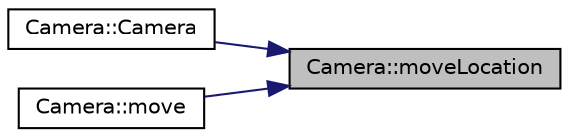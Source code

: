 digraph "Camera::moveLocation"
{
 // LATEX_PDF_SIZE
  edge [fontname="Helvetica",fontsize="10",labelfontname="Helvetica",labelfontsize="10"];
  node [fontname="Helvetica",fontsize="10",shape=record];
  rankdir="RL";
  Node1 [label="Camera::moveLocation",height=0.2,width=0.4,color="black", fillcolor="grey75", style="filled", fontcolor="black",tooltip="Moves the camera by the given vector."];
  Node1 -> Node2 [dir="back",color="midnightblue",fontsize="10",style="solid",fontname="Helvetica"];
  Node2 [label="Camera::Camera",height=0.2,width=0.4,color="black", fillcolor="white", style="filled",URL="$classCamera.html#a1f4afe22efd7c7d274391e4703387f78",tooltip="Constructor for the camera."];
  Node1 -> Node3 [dir="back",color="midnightblue",fontsize="10",style="solid",fontname="Helvetica"];
  Node3 [label="Camera::move",height=0.2,width=0.4,color="black", fillcolor="white", style="filled",URL="$classCamera.html#afaf10971a5d8fd6036ee9e84e0e2cc2e",tooltip="Moves both the camera and the camera target by the given vector."];
}
